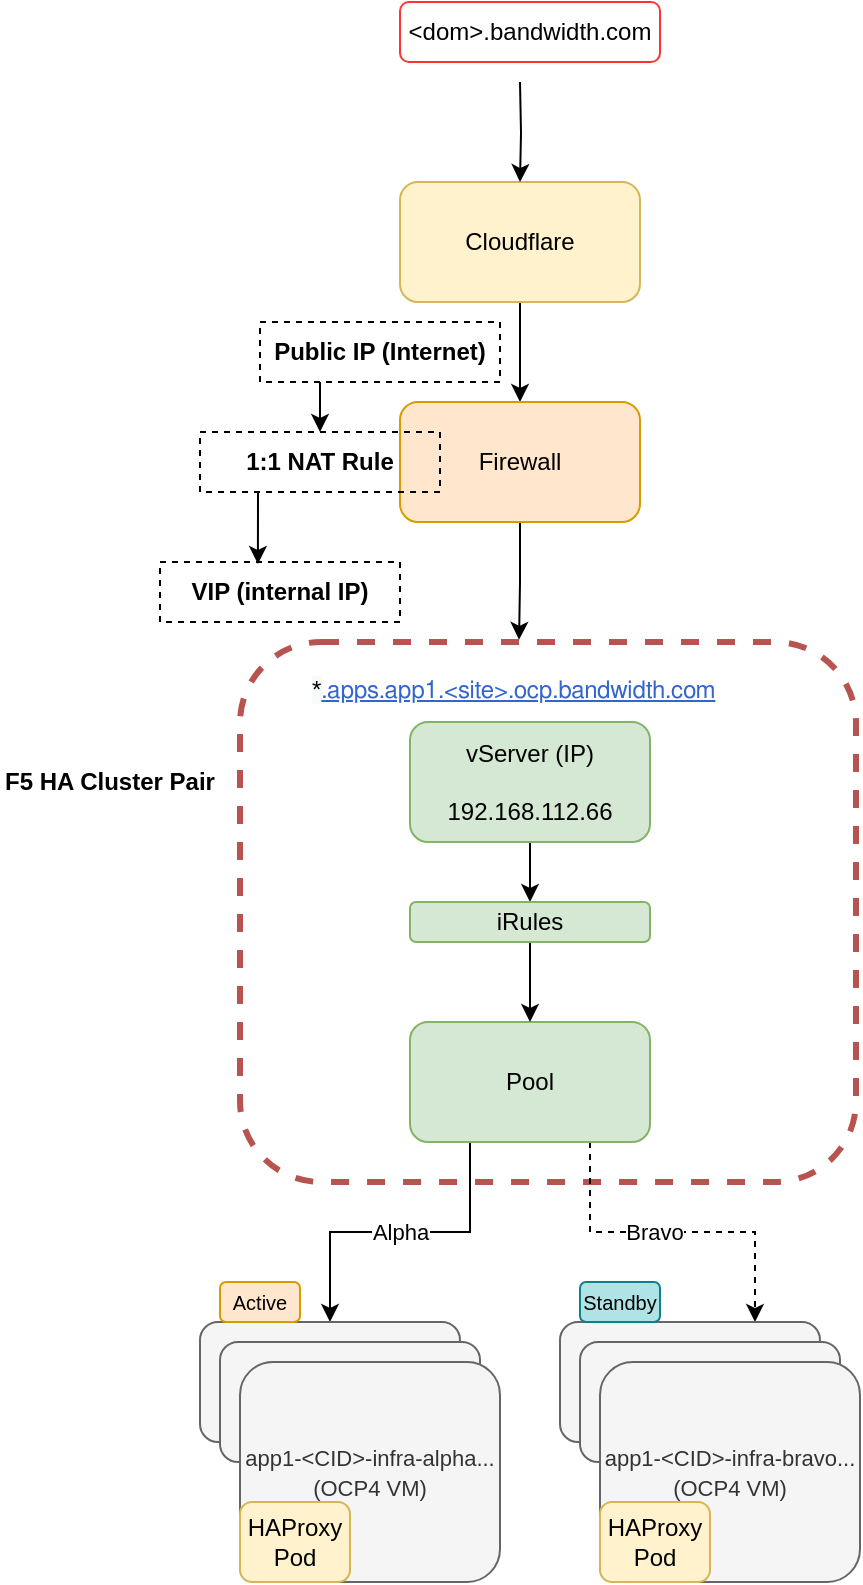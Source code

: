<mxfile version="20.3.3" type="github">
  <diagram id="TCDswJjDwNzpMDkBt3JM" name="Page-1">
    <mxGraphModel dx="1018" dy="769" grid="1" gridSize="10" guides="1" tooltips="1" connect="1" arrows="1" fold="1" page="1" pageScale="1" pageWidth="850" pageHeight="1100" math="0" shadow="0">
      <root>
        <mxCell id="0" />
        <mxCell id="1" parent="0" />
        <mxCell id="CugYbbwGqNb5f2R3cSzR-36" value="" style="rounded=1;whiteSpace=wrap;html=1;fontSize=11;fillColor=none;strokeColor=#b85450;dashed=1;strokeWidth=3;" parent="1" vertex="1">
          <mxGeometry x="310" y="390" width="308" height="270" as="geometry" />
        </mxCell>
        <mxCell id="CugYbbwGqNb5f2R3cSzR-7" style="edgeStyle=orthogonalEdgeStyle;rounded=0;orthogonalLoop=1;jettySize=auto;html=1;entryX=0.5;entryY=0;entryDx=0;entryDy=0;" parent="1" source="CugYbbwGqNb5f2R3cSzR-2" edge="1" target="hq2GTNzJmjqk67OI3pBX-4">
          <mxGeometry relative="1" as="geometry">
            <mxPoint x="455" y="520" as="targetPoint" />
          </mxGeometry>
        </mxCell>
        <mxCell id="CugYbbwGqNb5f2R3cSzR-2" value="vServer (IP)&lt;br&gt;&lt;br&gt;192.168.112.66" style="rounded=1;whiteSpace=wrap;html=1;fillColor=#d5e8d4;strokeColor=#82b366;" parent="1" vertex="1">
          <mxGeometry x="395" y="430" width="120" height="60" as="geometry" />
        </mxCell>
        <mxCell id="CugYbbwGqNb5f2R3cSzR-3" value="&lt;span style=&quot;color: rgb(0 , 0 , 0) ; font-family: &amp;quot;helvetica&amp;quot; ; font-size: 12px ; font-style: normal ; font-weight: 400 ; letter-spacing: normal ; text-align: center ; text-indent: 0px ; text-transform: none ; word-spacing: 0px ; background-color: rgb(248 , 249 , 250) ; display: inline ; float: none&quot;&gt;*&lt;/span&gt;&lt;a id=&quot;&quot; title=&quot;&quot; target=&quot;&quot; class=&quot;&quot; href=&quot;https://lb-01a.lab1.bwnet.us/tmui/Control/jspmap/tmui/locallb/virtual_server/properties.jsp?name=/platform/star.apps.app1.lab1.ocp.bandwidth.com_vs_443&quot; style=&quot;font-size: 12px ; font-style: normal ; font-weight: 400 ; letter-spacing: normal ; text-indent: 0px ; text-transform: none ; word-spacing: 0px ; color: rgb(51 , 102 , 204) ; cursor: pointer ; font-family: &amp;quot;freesans&amp;quot; , &amp;quot;arial&amp;quot; , &amp;quot;helvetica&amp;quot; , sans-serif ; text-align: -webkit-left ; background-color: rgb(255 , 255 , 255)&quot;&gt;.apps.app1.&amp;lt;site&amp;gt;.ocp.bandwidth.com&lt;/a&gt;" style="text;whiteSpace=wrap;html=1;" parent="1" vertex="1">
          <mxGeometry x="344" y="400" width="240" height="30" as="geometry" />
        </mxCell>
        <mxCell id="CugYbbwGqNb5f2R3cSzR-17" value="Alpha" style="edgeStyle=orthogonalEdgeStyle;rounded=0;orthogonalLoop=1;jettySize=auto;html=1;entryX=0.5;entryY=0;entryDx=0;entryDy=0;exitX=0.25;exitY=1;exitDx=0;exitDy=0;" parent="1" source="CugYbbwGqNb5f2R3cSzR-8" target="CugYbbwGqNb5f2R3cSzR-14" edge="1">
          <mxGeometry relative="1" as="geometry" />
        </mxCell>
        <mxCell id="CugYbbwGqNb5f2R3cSzR-34" style="edgeStyle=orthogonalEdgeStyle;rounded=0;orthogonalLoop=1;jettySize=auto;html=1;entryX=0.75;entryY=0;entryDx=0;entryDy=0;exitX=0.75;exitY=1;exitDx=0;exitDy=0;dashed=1;" parent="1" source="CugYbbwGqNb5f2R3cSzR-8" target="CugYbbwGqNb5f2R3cSzR-30" edge="1">
          <mxGeometry relative="1" as="geometry" />
        </mxCell>
        <mxCell id="CugYbbwGqNb5f2R3cSzR-35" value="Bravo" style="edgeLabel;html=1;align=center;verticalAlign=middle;resizable=0;points=[];" parent="CugYbbwGqNb5f2R3cSzR-34" vertex="1" connectable="0">
          <mxGeometry x="-0.108" relative="1" as="geometry">
            <mxPoint as="offset" />
          </mxGeometry>
        </mxCell>
        <mxCell id="CugYbbwGqNb5f2R3cSzR-8" value="Pool" style="rounded=1;whiteSpace=wrap;html=1;fillColor=#d5e8d4;strokeColor=#82b366;" parent="1" vertex="1">
          <mxGeometry x="395" y="580" width="120" height="60" as="geometry" />
        </mxCell>
        <mxCell id="CugYbbwGqNb5f2R3cSzR-14" value="ocp-infra-01a (VM)" style="rounded=1;whiteSpace=wrap;html=1;fillColor=#f5f5f5;strokeColor=#666666;fontColor=#333333;" parent="1" vertex="1">
          <mxGeometry x="290" y="730" width="130" height="60" as="geometry" />
        </mxCell>
        <mxCell id="CugYbbwGqNb5f2R3cSzR-15" value="ocp-infra-01a (VM)" style="rounded=1;whiteSpace=wrap;html=1;fillColor=#f5f5f5;strokeColor=#666666;fontColor=#333333;" parent="1" vertex="1">
          <mxGeometry x="300" y="740" width="130" height="60" as="geometry" />
        </mxCell>
        <mxCell id="CugYbbwGqNb5f2R3cSzR-16" value="&lt;font style=&quot;font-size: 11px&quot;&gt;app1-&amp;lt;CID&amp;gt;-infra-alpha... (OCP4 VM)&lt;/font&gt;" style="rounded=1;whiteSpace=wrap;html=1;fillColor=#f5f5f5;strokeColor=#666666;fontColor=#333333;" parent="1" vertex="1">
          <mxGeometry x="310" y="750" width="130" height="110" as="geometry" />
        </mxCell>
        <mxCell id="CugYbbwGqNb5f2R3cSzR-19" value="HAProxy Pod" style="rounded=1;whiteSpace=wrap;html=1;fillColor=#fff2cc;strokeColor=#d6b656;" parent="1" vertex="1">
          <mxGeometry x="310" y="820" width="55" height="40" as="geometry" />
        </mxCell>
        <mxCell id="CugYbbwGqNb5f2R3cSzR-30" value="ocp-infra-01a (VM)" style="rounded=1;whiteSpace=wrap;html=1;fillColor=#f5f5f5;strokeColor=#666666;fontColor=#333333;" parent="1" vertex="1">
          <mxGeometry x="470" y="730" width="130" height="60" as="geometry" />
        </mxCell>
        <mxCell id="CugYbbwGqNb5f2R3cSzR-31" value="ocp-infra-01a (VM)" style="rounded=1;whiteSpace=wrap;html=1;fillColor=#f5f5f5;strokeColor=#666666;fontColor=#333333;" parent="1" vertex="1">
          <mxGeometry x="480" y="740" width="130" height="60" as="geometry" />
        </mxCell>
        <mxCell id="CugYbbwGqNb5f2R3cSzR-32" value="&lt;font style=&quot;font-size: 11px&quot;&gt;app1-&amp;lt;CID&amp;gt;-infra-bravo...&lt;br&gt;(OCP4 VM)&lt;/font&gt;" style="rounded=1;whiteSpace=wrap;html=1;fillColor=#f5f5f5;strokeColor=#666666;fontColor=#333333;" parent="1" vertex="1">
          <mxGeometry x="490" y="750" width="130" height="110" as="geometry" />
        </mxCell>
        <mxCell id="CugYbbwGqNb5f2R3cSzR-33" value="HAProxy Pod" style="rounded=1;whiteSpace=wrap;html=1;fillColor=#fff2cc;strokeColor=#d6b656;" parent="1" vertex="1">
          <mxGeometry x="490" y="820" width="55" height="40" as="geometry" />
        </mxCell>
        <mxCell id="CugYbbwGqNb5f2R3cSzR-37" value="&lt;font style=&quot;font-size: 12px&quot;&gt;&lt;b&gt;F5 HA Cluster Pair&lt;/b&gt;&lt;/font&gt;" style="text;html=1;strokeColor=none;fillColor=none;align=center;verticalAlign=middle;whiteSpace=wrap;rounded=0;dashed=1;fontSize=11;" parent="1" vertex="1">
          <mxGeometry x="190" y="445" width="110" height="30" as="geometry" />
        </mxCell>
        <mxCell id="V2OBl8z_iix-b06xDpgp-5" style="edgeStyle=orthogonalEdgeStyle;rounded=0;orthogonalLoop=1;jettySize=auto;html=1;entryX=0.5;entryY=0;entryDx=0;entryDy=0;" parent="1" source="V2OBl8z_iix-b06xDpgp-1" target="V2OBl8z_iix-b06xDpgp-2" edge="1">
          <mxGeometry relative="1" as="geometry" />
        </mxCell>
        <mxCell id="V2OBl8z_iix-b06xDpgp-1" value="Cloudflare" style="rounded=1;whiteSpace=wrap;html=1;fillColor=#fff2cc;strokeColor=#d6b656;" parent="1" vertex="1">
          <mxGeometry x="390" y="160" width="120" height="60" as="geometry" />
        </mxCell>
        <mxCell id="V2OBl8z_iix-b06xDpgp-6" style="edgeStyle=orthogonalEdgeStyle;rounded=0;orthogonalLoop=1;jettySize=auto;html=1;entryX=0.453;entryY=-0.004;entryDx=0;entryDy=0;entryPerimeter=0;" parent="1" source="V2OBl8z_iix-b06xDpgp-2" target="CugYbbwGqNb5f2R3cSzR-36" edge="1">
          <mxGeometry relative="1" as="geometry" />
        </mxCell>
        <mxCell id="V2OBl8z_iix-b06xDpgp-2" value="Firewall" style="rounded=1;whiteSpace=wrap;html=1;fillColor=#ffe6cc;strokeColor=#d79b00;" parent="1" vertex="1">
          <mxGeometry x="390" y="270" width="120" height="60" as="geometry" />
        </mxCell>
        <mxCell id="V2OBl8z_iix-b06xDpgp-4" style="edgeStyle=orthogonalEdgeStyle;rounded=0;orthogonalLoop=1;jettySize=auto;html=1;entryX=0.5;entryY=0;entryDx=0;entryDy=0;" parent="1" target="V2OBl8z_iix-b06xDpgp-1" edge="1">
          <mxGeometry relative="1" as="geometry">
            <mxPoint x="450" y="110" as="sourcePoint" />
          </mxGeometry>
        </mxCell>
        <mxCell id="V2OBl8z_iix-b06xDpgp-8" value="&amp;lt;dom&amp;gt;.bandwidth.com" style="text;html=1;strokeColor=#FF3333;fillColor=none;align=center;verticalAlign=middle;whiteSpace=wrap;rounded=1;" parent="1" vertex="1">
          <mxGeometry x="390" y="70" width="130" height="30" as="geometry" />
        </mxCell>
        <mxCell id="fPaI-wsB4CBtlUSUe05H-16" style="edgeStyle=orthogonalEdgeStyle;rounded=0;orthogonalLoop=1;jettySize=auto;html=1;exitX=0.25;exitY=1;exitDx=0;exitDy=0;entryX=0.5;entryY=0;entryDx=0;entryDy=0;" parent="1" source="fPaI-wsB4CBtlUSUe05H-12" target="fPaI-wsB4CBtlUSUe05H-14" edge="1">
          <mxGeometry relative="1" as="geometry" />
        </mxCell>
        <mxCell id="fPaI-wsB4CBtlUSUe05H-12" value="&lt;b&gt;Public IP (Internet)&lt;/b&gt;" style="text;html=1;strokeColor=default;fillColor=none;align=center;verticalAlign=middle;whiteSpace=wrap;rounded=0;dashed=1;" parent="1" vertex="1">
          <mxGeometry x="320" y="230" width="120" height="30" as="geometry" />
        </mxCell>
        <mxCell id="fPaI-wsB4CBtlUSUe05H-13" value="&lt;b&gt;VIP (internal IP)&lt;/b&gt;" style="text;html=1;strokeColor=default;fillColor=default;align=center;verticalAlign=middle;whiteSpace=wrap;rounded=0;dashed=1;" parent="1" vertex="1">
          <mxGeometry x="270" y="350" width="120" height="30" as="geometry" />
        </mxCell>
        <mxCell id="fPaI-wsB4CBtlUSUe05H-17" style="edgeStyle=orthogonalEdgeStyle;rounded=0;orthogonalLoop=1;jettySize=auto;html=1;exitX=0.25;exitY=1;exitDx=0;exitDy=0;entryX=0.408;entryY=0.033;entryDx=0;entryDy=0;entryPerimeter=0;" parent="1" source="fPaI-wsB4CBtlUSUe05H-14" target="fPaI-wsB4CBtlUSUe05H-13" edge="1">
          <mxGeometry relative="1" as="geometry" />
        </mxCell>
        <mxCell id="fPaI-wsB4CBtlUSUe05H-14" value="&lt;b&gt;1:1 NAT Rule&lt;/b&gt;" style="text;html=1;strokeColor=default;fillColor=none;align=center;verticalAlign=middle;whiteSpace=wrap;rounded=0;dashed=1;" parent="1" vertex="1">
          <mxGeometry x="290" y="285" width="120" height="30" as="geometry" />
        </mxCell>
        <mxCell id="DG2PM-5Kdm3yRgGzDGDX-5" value="Active" style="rounded=1;whiteSpace=wrap;html=1;fontSize=10;fillColor=#ffe6cc;strokeColor=#d79b00;" parent="1" vertex="1">
          <mxGeometry x="300" y="710" width="40" height="20" as="geometry" />
        </mxCell>
        <mxCell id="DG2PM-5Kdm3yRgGzDGDX-7" value="Standby" style="rounded=1;whiteSpace=wrap;html=1;fontSize=10;fillColor=#b0e3e6;strokeColor=#0e8088;" parent="1" vertex="1">
          <mxGeometry x="480" y="710" width="40" height="20" as="geometry" />
        </mxCell>
        <mxCell id="hq2GTNzJmjqk67OI3pBX-6" style="edgeStyle=orthogonalEdgeStyle;rounded=0;orthogonalLoop=1;jettySize=auto;html=1;exitX=0.5;exitY=1;exitDx=0;exitDy=0;entryX=0.5;entryY=0;entryDx=0;entryDy=0;" edge="1" parent="1" source="hq2GTNzJmjqk67OI3pBX-4" target="CugYbbwGqNb5f2R3cSzR-8">
          <mxGeometry relative="1" as="geometry" />
        </mxCell>
        <mxCell id="hq2GTNzJmjqk67OI3pBX-4" value="iRules" style="rounded=1;whiteSpace=wrap;html=1;fillColor=#d5e8d4;strokeColor=#82b366;" vertex="1" parent="1">
          <mxGeometry x="395" y="520" width="120" height="20" as="geometry" />
        </mxCell>
      </root>
    </mxGraphModel>
  </diagram>
</mxfile>
